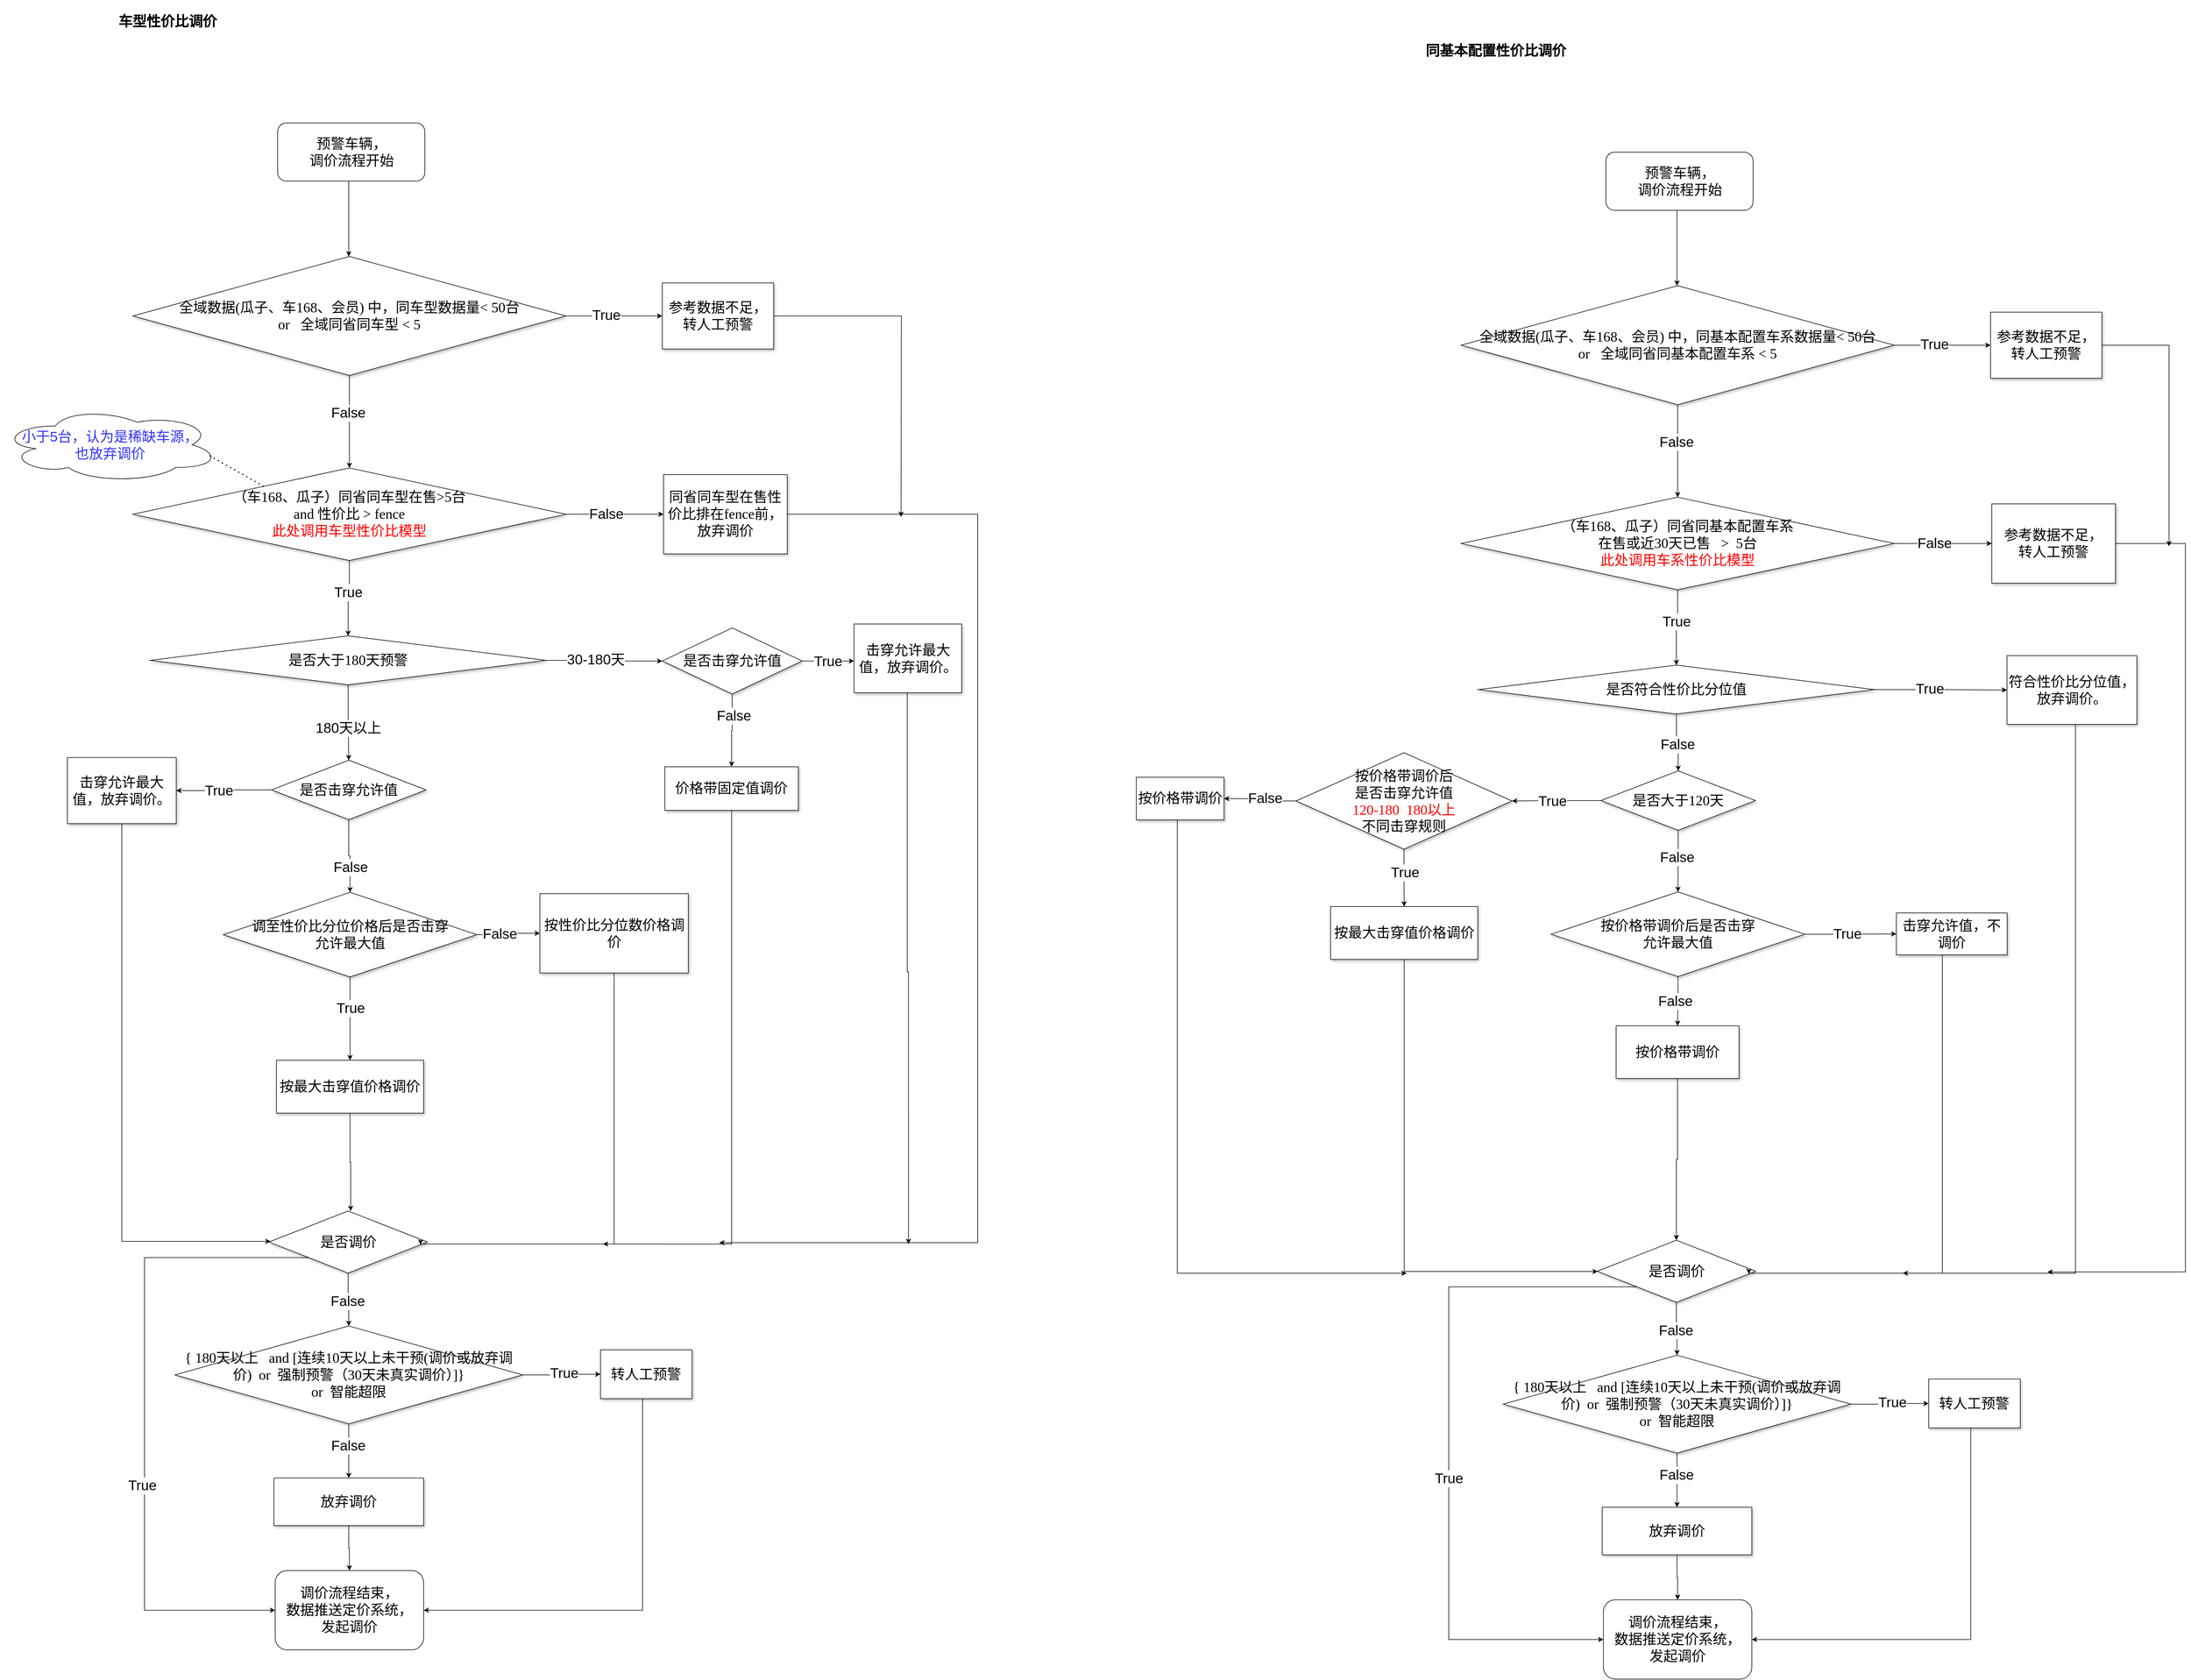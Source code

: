 <mxfile version="20.5.1" type="github">
  <diagram name="Page-1" id="edf60f1a-56cd-e834-aa8a-f176f3a09ee4">
    <mxGraphModel dx="3220" dy="1497" grid="0" gridSize="10" guides="0" tooltips="1" connect="1" arrows="1" fold="1" page="1" pageScale="1" pageWidth="4681" pageHeight="3300" background="none" math="0" shadow="0">
      <root>
        <mxCell id="0" />
        <mxCell id="1" parent="0" />
        <mxCell id="SdQK8n64vFqggOD9HO_l-136" value="" style="group" vertex="1" connectable="0" parent="1">
          <mxGeometry x="263" y="201" width="1670" height="2821" as="geometry" />
        </mxCell>
        <mxCell id="SdQK8n64vFqggOD9HO_l-47" style="edgeStyle=orthogonalEdgeStyle;rounded=0;orthogonalLoop=1;jettySize=auto;html=1;" edge="1" parent="SdQK8n64vFqggOD9HO_l-136" source="CWp8jaPxUyu8LChF4jFp-1">
          <mxGeometry relative="1" as="geometry">
            <mxPoint x="1538.937" y="883.823" as="targetPoint" />
          </mxGeometry>
        </mxCell>
        <mxCell id="CWp8jaPxUyu8LChF4jFp-1" value="&lt;font style=&quot;font-size: 24px;&quot;&gt;参考数据不足，转人工预警&lt;/font&gt;" style="rounded=0;whiteSpace=wrap;html=1;shadow=1;labelBackgroundColor=none;strokeWidth=1;fontFamily=Verdana;fontSize=8;align=center;" parent="SdQK8n64vFqggOD9HO_l-136" vertex="1">
          <mxGeometry x="1130.949" y="483.729" width="190.253" height="113.021" as="geometry" />
        </mxCell>
        <mxCell id="CWp8jaPxUyu8LChF4jFp-14" style="edgeStyle=orthogonalEdgeStyle;rounded=0;orthogonalLoop=1;jettySize=auto;html=1;entryX=0.5;entryY=0;entryDx=0;entryDy=0;" parent="SdQK8n64vFqggOD9HO_l-136" source="CWp8jaPxUyu8LChF4jFp-2" edge="1">
          <mxGeometry relative="1" as="geometry">
            <mxPoint x="596.127" y="800.188" as="targetPoint" />
            <Array as="points">
              <mxPoint x="596.127" y="754.979" />
              <mxPoint x="596.127" y="754.979" />
            </Array>
          </mxGeometry>
        </mxCell>
        <mxCell id="CWp8jaPxUyu8LChF4jFp-15" value="&lt;font style=&quot;font-size: 24px;&quot;&gt;False&lt;/font&gt;" style="edgeLabel;html=1;align=center;verticalAlign=middle;resizable=0;points=[];" parent="CWp8jaPxUyu8LChF4jFp-14" vertex="1" connectable="0">
          <mxGeometry x="-0.309" relative="1" as="geometry">
            <mxPoint x="-2" y="9" as="offset" />
          </mxGeometry>
        </mxCell>
        <mxCell id="CWp8jaPxUyu8LChF4jFp-18" style="edgeStyle=orthogonalEdgeStyle;rounded=0;orthogonalLoop=1;jettySize=auto;html=1;" parent="SdQK8n64vFqggOD9HO_l-136" source="CWp8jaPxUyu8LChF4jFp-2" target="CWp8jaPxUyu8LChF4jFp-1" edge="1">
          <mxGeometry relative="1" as="geometry" />
        </mxCell>
        <mxCell id="CWp8jaPxUyu8LChF4jFp-19" value="&lt;font style=&quot;font-size: 24px;&quot;&gt;True&lt;/font&gt;" style="edgeLabel;html=1;align=center;verticalAlign=middle;resizable=0;points=[];" parent="CWp8jaPxUyu8LChF4jFp-18" vertex="1" connectable="0">
          <mxGeometry x="-0.171" y="1" relative="1" as="geometry">
            <mxPoint as="offset" />
          </mxGeometry>
        </mxCell>
        <mxCell id="CWp8jaPxUyu8LChF4jFp-2" value="&lt;font style=&quot;font-size: 24px;&quot;&gt;全域数据(瓜子、车168、会员) 中，同车型数据量&amp;lt; 50台&lt;br&gt;or&amp;nbsp; &amp;nbsp;全域同省同车型 &amp;lt; 5&lt;/font&gt;" style="rhombus;whiteSpace=wrap;html=1;rounded=0;shadow=1;labelBackgroundColor=none;strokeWidth=1;fontFamily=Verdana;fontSize=8;align=center;" parent="SdQK8n64vFqggOD9HO_l-136" vertex="1">
          <mxGeometry x="226.19" y="438.521" width="739.873" height="203.438" as="geometry" />
        </mxCell>
        <mxCell id="CWp8jaPxUyu8LChF4jFp-9" value="&lt;font style=&quot;font-size: 24px;&quot;&gt;（车168、瓜子）同省同车型在售&amp;gt;5台 &lt;br&gt;and 性价比 &amp;gt; fence&lt;br&gt;&lt;font color=&quot;#ff0000&quot;&gt;此处调用车型性价比模型&lt;/font&gt;&lt;/font&gt;" style="rhombus;whiteSpace=wrap;html=1;rounded=0;shadow=1;labelBackgroundColor=none;strokeWidth=1;fontFamily=Verdana;fontSize=8;align=center;" parent="SdQK8n64vFqggOD9HO_l-136" vertex="1">
          <mxGeometry x="226.19" y="800.188" width="739.873" height="158.229" as="geometry" />
        </mxCell>
        <mxCell id="CWp8jaPxUyu8LChF4jFp-17" value="" style="endArrow=classic;html=1;rounded=0;" parent="SdQK8n64vFqggOD9HO_l-136" edge="1">
          <mxGeometry width="50" height="50" relative="1" as="geometry">
            <mxPoint x="595.07" y="302.896" as="sourcePoint" />
            <mxPoint x="595.07" y="438.521" as="targetPoint" />
          </mxGeometry>
        </mxCell>
        <mxCell id="SdQK8n64vFqggOD9HO_l-41" style="edgeStyle=orthogonalEdgeStyle;rounded=0;orthogonalLoop=1;jettySize=auto;html=1;" edge="1" parent="SdQK8n64vFqggOD9HO_l-136" source="CWp8jaPxUyu8LChF4jFp-23">
          <mxGeometry relative="1" as="geometry">
            <mxPoint x="1228.19" y="2124.792" as="targetPoint" />
            <Array as="points">
              <mxPoint x="1670.0" y="879.302" />
              <mxPoint x="1670.0" y="2124.792" />
            </Array>
          </mxGeometry>
        </mxCell>
        <mxCell id="CWp8jaPxUyu8LChF4jFp-23" value="&lt;font style=&quot;font-size: 24px;&quot;&gt;同省同车型在售性价比排在fence前，放弃调价&lt;/font&gt;" style="rounded=0;whiteSpace=wrap;html=1;shadow=1;labelBackgroundColor=none;strokeWidth=1;fontFamily=Verdana;fontSize=8;align=center;" parent="SdQK8n64vFqggOD9HO_l-136" vertex="1">
          <mxGeometry x="1133.063" y="811.49" width="211.392" height="135.625" as="geometry" />
        </mxCell>
        <mxCell id="CWp8jaPxUyu8LChF4jFp-24" style="edgeStyle=orthogonalEdgeStyle;rounded=0;orthogonalLoop=1;jettySize=auto;html=1;exitX=1;exitY=0.5;exitDx=0;exitDy=0;" parent="SdQK8n64vFqggOD9HO_l-136" source="CWp8jaPxUyu8LChF4jFp-9" target="CWp8jaPxUyu8LChF4jFp-23" edge="1">
          <mxGeometry relative="1" as="geometry">
            <mxPoint x="1008.342" y="879.302" as="sourcePoint" />
          </mxGeometry>
        </mxCell>
        <mxCell id="CWp8jaPxUyu8LChF4jFp-25" value="&lt;font style=&quot;font-size: 24px;&quot;&gt;False&lt;/font&gt;" style="edgeLabel;html=1;align=center;verticalAlign=middle;resizable=0;points=[];" parent="CWp8jaPxUyu8LChF4jFp-24" vertex="1" connectable="0">
          <mxGeometry x="-0.171" y="1" relative="1" as="geometry">
            <mxPoint as="offset" />
          </mxGeometry>
        </mxCell>
        <mxCell id="SdQK8n64vFqggOD9HO_l-1" value="&lt;font style=&quot;font-size: 24px;&quot;&gt;是否大于180天预警&lt;/font&gt;" style="rhombus;whiteSpace=wrap;html=1;rounded=0;shadow=1;labelBackgroundColor=none;strokeWidth=1;fontFamily=Verdana;fontSize=8;align=center;" vertex="1" parent="SdQK8n64vFqggOD9HO_l-136">
          <mxGeometry x="255.785" y="1087.26" width="676.456" height="83.635" as="geometry" />
        </mxCell>
        <mxCell id="CWp8jaPxUyu8LChF4jFp-31" style="edgeStyle=orthogonalEdgeStyle;rounded=0;orthogonalLoop=1;jettySize=auto;html=1;exitX=0.5;exitY=1;exitDx=0;exitDy=0;fontColor=#3333FF;entryX=0.5;entryY=0;entryDx=0;entryDy=0;" parent="SdQK8n64vFqggOD9HO_l-136" source="CWp8jaPxUyu8LChF4jFp-9" edge="1" target="SdQK8n64vFqggOD9HO_l-1">
          <mxGeometry relative="1" as="geometry">
            <mxPoint x="596.127" y="1112.125" as="targetPoint" />
          </mxGeometry>
        </mxCell>
        <mxCell id="CWp8jaPxUyu8LChF4jFp-32" value="&lt;font style=&quot;font-size: 24px;&quot; color=&quot;#000000&quot;&gt;True&lt;/font&gt;" style="edgeLabel;html=1;align=center;verticalAlign=middle;resizable=0;points=[];fontColor=#3333FF;" parent="CWp8jaPxUyu8LChF4jFp-31" vertex="1" connectable="0">
          <mxGeometry x="-0.172" y="-2" relative="1" as="geometry">
            <mxPoint as="offset" />
          </mxGeometry>
        </mxCell>
        <mxCell id="SdQK8n64vFqggOD9HO_l-4" value="&lt;font style=&quot;font-size: 24px;&quot;&gt;是否击穿允许值&lt;/font&gt;" style="rhombus;whiteSpace=wrap;html=1;rounded=0;shadow=1;labelBackgroundColor=none;strokeWidth=1;fontFamily=Verdana;fontSize=8;align=center;" vertex="1" parent="SdQK8n64vFqggOD9HO_l-136">
          <mxGeometry x="1130.949" y="1073.698" width="238.873" height="113.021" as="geometry" />
        </mxCell>
        <mxCell id="SdQK8n64vFqggOD9HO_l-5" value="" style="edgeStyle=orthogonalEdgeStyle;rounded=0;orthogonalLoop=1;jettySize=auto;html=1;" edge="1" parent="SdQK8n64vFqggOD9HO_l-136" source="SdQK8n64vFqggOD9HO_l-1" target="SdQK8n64vFqggOD9HO_l-4">
          <mxGeometry relative="1" as="geometry" />
        </mxCell>
        <mxCell id="SdQK8n64vFqggOD9HO_l-6" value="&lt;font style=&quot;font-size: 24px;&quot;&gt;30-180天&lt;/font&gt;" style="edgeLabel;html=1;align=center;verticalAlign=middle;resizable=0;points=[];" vertex="1" connectable="0" parent="SdQK8n64vFqggOD9HO_l-5">
          <mxGeometry x="-0.256" relative="1" as="geometry">
            <mxPoint x="10" y="-1" as="offset" />
          </mxGeometry>
        </mxCell>
        <mxCell id="SdQK8n64vFqggOD9HO_l-44" style="edgeStyle=orthogonalEdgeStyle;rounded=0;orthogonalLoop=1;jettySize=auto;html=1;" edge="1" parent="SdQK8n64vFqggOD9HO_l-136" source="SdQK8n64vFqggOD9HO_l-7">
          <mxGeometry relative="1" as="geometry">
            <mxPoint x="1551.62" y="2127.052" as="targetPoint" />
            <Array as="points">
              <mxPoint x="1549.506" y="1661.406" />
            </Array>
          </mxGeometry>
        </mxCell>
        <mxCell id="SdQK8n64vFqggOD9HO_l-7" value="&lt;font style=&quot;font-size: 24px;&quot;&gt;击穿允许最大值，放弃调价。&lt;/font&gt;" style="whiteSpace=wrap;html=1;fontSize=8;fontFamily=Verdana;rounded=0;shadow=1;labelBackgroundColor=none;strokeWidth=1;" vertex="1" parent="SdQK8n64vFqggOD9HO_l-136">
          <mxGeometry x="1458.608" y="1066.917" width="183.911" height="117.542" as="geometry" />
        </mxCell>
        <mxCell id="SdQK8n64vFqggOD9HO_l-8" value="" style="edgeStyle=orthogonalEdgeStyle;rounded=0;orthogonalLoop=1;jettySize=auto;html=1;" edge="1" parent="SdQK8n64vFqggOD9HO_l-136" source="SdQK8n64vFqggOD9HO_l-4" target="SdQK8n64vFqggOD9HO_l-7">
          <mxGeometry relative="1" as="geometry">
            <Array as="points">
              <mxPoint x="1473.405" y="1130.208" />
              <mxPoint x="1473.405" y="1130.208" />
            </Array>
          </mxGeometry>
        </mxCell>
        <mxCell id="SdQK8n64vFqggOD9HO_l-12" value="&lt;font style=&quot;font-size: 24px;&quot;&gt;True&lt;/font&gt;" style="edgeLabel;html=1;align=center;verticalAlign=middle;resizable=0;points=[];" vertex="1" connectable="0" parent="SdQK8n64vFqggOD9HO_l-8">
          <mxGeometry x="0.283" relative="1" as="geometry">
            <mxPoint x="-13" y="1" as="offset" />
          </mxGeometry>
        </mxCell>
        <mxCell id="SdQK8n64vFqggOD9HO_l-40" style="edgeStyle=orthogonalEdgeStyle;rounded=0;orthogonalLoop=1;jettySize=auto;html=1;" edge="1" parent="SdQK8n64vFqggOD9HO_l-136" source="SdQK8n64vFqggOD9HO_l-9">
          <mxGeometry relative="1" as="geometry">
            <mxPoint x="1029.481" y="2127.052" as="targetPoint" />
            <Array as="points">
              <mxPoint x="1249.329" y="1885.188" />
              <mxPoint x="1249.329" y="1885.188" />
            </Array>
          </mxGeometry>
        </mxCell>
        <mxCell id="SdQK8n64vFqggOD9HO_l-9" value="&lt;font style=&quot;font-size: 24px;&quot;&gt;价格带固定值调价&lt;/font&gt;" style="whiteSpace=wrap;html=1;fontSize=8;fontFamily=Verdana;rounded=0;shadow=1;labelBackgroundColor=none;strokeWidth=1;" vertex="1" parent="SdQK8n64vFqggOD9HO_l-136">
          <mxGeometry x="1135.177" y="1311.042" width="228.304" height="74.594" as="geometry" />
        </mxCell>
        <mxCell id="SdQK8n64vFqggOD9HO_l-10" value="" style="edgeStyle=orthogonalEdgeStyle;rounded=0;orthogonalLoop=1;jettySize=auto;html=1;" edge="1" parent="SdQK8n64vFqggOD9HO_l-136" source="SdQK8n64vFqggOD9HO_l-4" target="SdQK8n64vFqggOD9HO_l-9">
          <mxGeometry relative="1" as="geometry" />
        </mxCell>
        <mxCell id="SdQK8n64vFqggOD9HO_l-13" value="&lt;font style=&quot;font-size: 24px;&quot;&gt;False&lt;/font&gt;" style="edgeLabel;html=1;align=center;verticalAlign=middle;resizable=0;points=[];" vertex="1" connectable="0" parent="SdQK8n64vFqggOD9HO_l-10">
          <mxGeometry x="-0.409" y="2" relative="1" as="geometry">
            <mxPoint as="offset" />
          </mxGeometry>
        </mxCell>
        <mxCell id="SdQK8n64vFqggOD9HO_l-15" value="&lt;font style=&quot;font-size: 24px;&quot;&gt;预警车辆，&lt;br&gt;调价流程开始&lt;/font&gt;" style="rounded=1;whiteSpace=wrap;html=1;" vertex="1" parent="SdQK8n64vFqggOD9HO_l-136">
          <mxGeometry x="473.519" y="210.219" width="251.557" height="99.458" as="geometry" />
        </mxCell>
        <mxCell id="SdQK8n64vFqggOD9HO_l-16" value="&lt;font style=&quot;font-size: 24px;&quot;&gt;是否击穿允许值&lt;/font&gt;" style="rhombus;whiteSpace=wrap;html=1;rounded=0;shadow=1;labelBackgroundColor=none;strokeWidth=1;fontFamily=Verdana;fontSize=8;align=center;" vertex="1" parent="SdQK8n64vFqggOD9HO_l-136">
          <mxGeometry x="462.949" y="1299.74" width="264.241" height="101.719" as="geometry" />
        </mxCell>
        <mxCell id="SdQK8n64vFqggOD9HO_l-17" value="" style="edgeStyle=orthogonalEdgeStyle;rounded=0;orthogonalLoop=1;jettySize=auto;html=1;" edge="1" parent="SdQK8n64vFqggOD9HO_l-136" source="SdQK8n64vFqggOD9HO_l-1" target="SdQK8n64vFqggOD9HO_l-16">
          <mxGeometry relative="1" as="geometry" />
        </mxCell>
        <mxCell id="SdQK8n64vFqggOD9HO_l-20" value="&lt;font style=&quot;font-size: 24px;&quot;&gt;180天以上&lt;/font&gt;" style="edgeLabel;html=1;align=center;verticalAlign=middle;resizable=0;points=[];" vertex="1" connectable="0" parent="SdQK8n64vFqggOD9HO_l-17">
          <mxGeometry x="0.35" y="-2" relative="1" as="geometry">
            <mxPoint x="1" y="-13" as="offset" />
          </mxGeometry>
        </mxCell>
        <mxCell id="SdQK8n64vFqggOD9HO_l-21" value="&lt;font style=&quot;font-size: 24px;&quot;&gt;击穿允许最大值，放弃调价。&lt;/font&gt;" style="whiteSpace=wrap;html=1;fontSize=8;fontFamily=Verdana;rounded=0;shadow=1;labelBackgroundColor=none;strokeWidth=1;" vertex="1" parent="SdQK8n64vFqggOD9HO_l-136">
          <mxGeometry x="114.152" y="1295.219" width="186.025" height="113.021" as="geometry" />
        </mxCell>
        <mxCell id="SdQK8n64vFqggOD9HO_l-22" value="" style="edgeStyle=orthogonalEdgeStyle;rounded=0;orthogonalLoop=1;jettySize=auto;html=1;" edge="1" parent="SdQK8n64vFqggOD9HO_l-136" source="SdQK8n64vFqggOD9HO_l-16" target="SdQK8n64vFqggOD9HO_l-21">
          <mxGeometry relative="1" as="geometry" />
        </mxCell>
        <mxCell id="SdQK8n64vFqggOD9HO_l-24" value="&lt;font style=&quot;font-size: 24px;&quot;&gt;True&lt;/font&gt;" style="edgeLabel;html=1;align=center;verticalAlign=middle;resizable=0;points=[];" vertex="1" connectable="0" parent="SdQK8n64vFqggOD9HO_l-22">
          <mxGeometry x="0.269" y="2" relative="1" as="geometry">
            <mxPoint x="13" y="-2" as="offset" />
          </mxGeometry>
        </mxCell>
        <mxCell id="SdQK8n64vFqggOD9HO_l-25" value="&lt;font style=&quot;font-size: 24px;&quot;&gt;调至性价比分位价格后是否击穿&lt;br&gt;允许最大值&lt;/font&gt;" style="rhombus;whiteSpace=wrap;html=1;rounded=0;shadow=1;labelBackgroundColor=none;strokeWidth=1;fontFamily=Verdana;fontSize=8;align=center;" vertex="1" parent="SdQK8n64vFqggOD9HO_l-136">
          <mxGeometry x="380.506" y="1525.781" width="433.354" height="144.667" as="geometry" />
        </mxCell>
        <mxCell id="SdQK8n64vFqggOD9HO_l-26" value="" style="edgeStyle=orthogonalEdgeStyle;rounded=0;orthogonalLoop=1;jettySize=auto;html=1;" edge="1" parent="SdQK8n64vFqggOD9HO_l-136" source="SdQK8n64vFqggOD9HO_l-16" target="SdQK8n64vFqggOD9HO_l-25">
          <mxGeometry relative="1" as="geometry" />
        </mxCell>
        <mxCell id="SdQK8n64vFqggOD9HO_l-28" value="&lt;font style=&quot;font-size: 24px;&quot;&gt;False&lt;/font&gt;" style="edgeLabel;html=1;align=center;verticalAlign=middle;resizable=0;points=[];" vertex="1" connectable="0" parent="SdQK8n64vFqggOD9HO_l-26">
          <mxGeometry x="0.619" y="2" relative="1" as="geometry">
            <mxPoint x="-1" y="-19" as="offset" />
          </mxGeometry>
        </mxCell>
        <mxCell id="SdQK8n64vFqggOD9HO_l-29" value="&lt;font style=&quot;font-size: 24px;&quot;&gt;按性价比分位数价格调价&lt;/font&gt;" style="whiteSpace=wrap;html=1;fontSize=8;fontFamily=Verdana;rounded=0;shadow=1;labelBackgroundColor=none;strokeWidth=1;" vertex="1" parent="SdQK8n64vFqggOD9HO_l-136">
          <mxGeometry x="921.671" y="1528.042" width="253.671" height="135.625" as="geometry" />
        </mxCell>
        <mxCell id="SdQK8n64vFqggOD9HO_l-30" value="" style="edgeStyle=orthogonalEdgeStyle;rounded=0;orthogonalLoop=1;jettySize=auto;html=1;" edge="1" parent="SdQK8n64vFqggOD9HO_l-136" source="SdQK8n64vFqggOD9HO_l-25" target="SdQK8n64vFqggOD9HO_l-29">
          <mxGeometry relative="1" as="geometry" />
        </mxCell>
        <mxCell id="SdQK8n64vFqggOD9HO_l-33" value="&lt;font style=&quot;font-size: 24px;&quot;&gt;False&lt;/font&gt;" style="edgeLabel;html=1;align=center;verticalAlign=middle;resizable=0;points=[];" vertex="1" connectable="0" parent="SdQK8n64vFqggOD9HO_l-30">
          <mxGeometry x="-0.42" y="-4" relative="1" as="geometry">
            <mxPoint x="7" y="-5" as="offset" />
          </mxGeometry>
        </mxCell>
        <mxCell id="SdQK8n64vFqggOD9HO_l-31" value="&lt;font style=&quot;font-size: 24px;&quot;&gt;按最大击穿值价格调价&lt;/font&gt;" style="whiteSpace=wrap;html=1;fontSize=8;fontFamily=Verdana;rounded=0;shadow=1;labelBackgroundColor=none;strokeWidth=1;" vertex="1" parent="SdQK8n64vFqggOD9HO_l-136">
          <mxGeometry x="471.405" y="1812.854" width="251.557" height="90.417" as="geometry" />
        </mxCell>
        <mxCell id="SdQK8n64vFqggOD9HO_l-32" value="" style="edgeStyle=orthogonalEdgeStyle;rounded=0;orthogonalLoop=1;jettySize=auto;html=1;" edge="1" parent="SdQK8n64vFqggOD9HO_l-136" source="SdQK8n64vFqggOD9HO_l-25" target="SdQK8n64vFqggOD9HO_l-31">
          <mxGeometry relative="1" as="geometry" />
        </mxCell>
        <mxCell id="SdQK8n64vFqggOD9HO_l-35" value="&lt;font style=&quot;font-size: 24px;&quot;&gt;True&lt;/font&gt;" style="edgeLabel;html=1;align=center;verticalAlign=middle;resizable=0;points=[];" vertex="1" connectable="0" parent="SdQK8n64vFqggOD9HO_l-32">
          <mxGeometry x="-0.381" y="2" relative="1" as="geometry">
            <mxPoint x="-1" y="9" as="offset" />
          </mxGeometry>
        </mxCell>
        <mxCell id="SdQK8n64vFqggOD9HO_l-51" value="&lt;font style=&quot;font-size: 24px;&quot;&gt;是否调价&lt;/font&gt;" style="rhombus;whiteSpace=wrap;html=1;rounded=0;shadow=1;labelBackgroundColor=none;strokeWidth=1;fontFamily=Verdana;fontSize=8;align=center;" vertex="1" parent="SdQK8n64vFqggOD9HO_l-136">
          <mxGeometry x="458.722" y="2070.542" width="270.582" height="106.24" as="geometry" />
        </mxCell>
        <mxCell id="SdQK8n64vFqggOD9HO_l-38" style="edgeStyle=orthogonalEdgeStyle;rounded=0;orthogonalLoop=1;jettySize=auto;html=1;exitX=0.5;exitY=1;exitDx=0;exitDy=0;" edge="1" parent="SdQK8n64vFqggOD9HO_l-136" source="SdQK8n64vFqggOD9HO_l-21" target="SdQK8n64vFqggOD9HO_l-51">
          <mxGeometry relative="1" as="geometry">
            <mxPoint x="401.646" y="2122.531" as="targetPoint" />
            <Array as="points">
              <mxPoint x="207.165" y="2122.531" />
            </Array>
          </mxGeometry>
        </mxCell>
        <mxCell id="SdQK8n64vFqggOD9HO_l-39" style="edgeStyle=orthogonalEdgeStyle;rounded=0;orthogonalLoop=1;jettySize=auto;html=1;entryX=0.957;entryY=0.542;entryDx=0;entryDy=0;entryPerimeter=0;" edge="1" parent="SdQK8n64vFqggOD9HO_l-136" source="SdQK8n64vFqggOD9HO_l-29" target="SdQK8n64vFqggOD9HO_l-51">
          <mxGeometry relative="1" as="geometry">
            <mxPoint x="724.019" y="2129.312" as="targetPoint" />
            <Array as="points">
              <mxPoint x="1048.506" y="2127.052" />
            </Array>
          </mxGeometry>
        </mxCell>
        <mxCell id="SdQK8n64vFqggOD9HO_l-37" value="" style="edgeStyle=orthogonalEdgeStyle;rounded=0;orthogonalLoop=1;jettySize=auto;html=1;entryX=0.516;entryY=0;entryDx=0;entryDy=0;entryPerimeter=0;" edge="1" parent="SdQK8n64vFqggOD9HO_l-136" source="SdQK8n64vFqggOD9HO_l-31" target="SdQK8n64vFqggOD9HO_l-51">
          <mxGeometry relative="1" as="geometry">
            <mxPoint x="597.184" y="2061.5" as="targetPoint" />
          </mxGeometry>
        </mxCell>
        <mxCell id="SdQK8n64vFqggOD9HO_l-57" value="&lt;span style=&quot;&quot;&gt;&lt;font style=&quot;font-size: 24px;&quot;&gt;{ 180天以上&amp;nbsp; &amp;nbsp;and [连续10天以上未干预(调价或放弃调价)&amp;nbsp; or&amp;nbsp; 强制预警（30天未真实调价）]}&lt;br&gt;or&amp;nbsp; 智能超限&lt;/font&gt;&lt;br&gt;&lt;/span&gt;" style="rhombus;whiteSpace=wrap;html=1;rounded=0;shadow=1;labelBackgroundColor=none;strokeWidth=1;fontFamily=Verdana;fontSize=8;align=center;" vertex="1" parent="SdQK8n64vFqggOD9HO_l-136">
          <mxGeometry x="298.063" y="2267.198" width="594.013" height="167.271" as="geometry" />
        </mxCell>
        <mxCell id="SdQK8n64vFqggOD9HO_l-54" value="" style="edgeStyle=orthogonalEdgeStyle;rounded=0;orthogonalLoop=1;jettySize=auto;html=1;entryX=0.5;entryY=0;entryDx=0;entryDy=0;" edge="1" parent="SdQK8n64vFqggOD9HO_l-136" source="SdQK8n64vFqggOD9HO_l-51" target="SdQK8n64vFqggOD9HO_l-57">
          <mxGeometry relative="1" as="geometry">
            <mxPoint x="594.472" y="2294.323" as="targetPoint" />
          </mxGeometry>
        </mxCell>
        <mxCell id="SdQK8n64vFqggOD9HO_l-55" value="&lt;font style=&quot;font-size: 24px;&quot;&gt;False&lt;/font&gt;" style="edgeLabel;html=1;align=center;verticalAlign=middle;resizable=0;points=[];" vertex="1" connectable="0" parent="SdQK8n64vFqggOD9HO_l-54">
          <mxGeometry x="0.308" y="-2" relative="1" as="geometry">
            <mxPoint y="-11" as="offset" />
          </mxGeometry>
        </mxCell>
        <mxCell id="SdQK8n64vFqggOD9HO_l-58" value="&lt;font style=&quot;font-size: 24px;&quot;&gt;转人工预警&lt;/font&gt;" style="whiteSpace=wrap;html=1;fontSize=8;fontFamily=Verdana;rounded=0;shadow=1;labelBackgroundColor=none;strokeWidth=1;" vertex="1" parent="SdQK8n64vFqggOD9HO_l-136">
          <mxGeometry x="1025.253" y="2307.885" width="156.43" height="83.635" as="geometry" />
        </mxCell>
        <mxCell id="SdQK8n64vFqggOD9HO_l-59" value="" style="edgeStyle=orthogonalEdgeStyle;rounded=0;orthogonalLoop=1;jettySize=auto;html=1;" edge="1" parent="SdQK8n64vFqggOD9HO_l-136" source="SdQK8n64vFqggOD9HO_l-57" target="SdQK8n64vFqggOD9HO_l-58">
          <mxGeometry relative="1" as="geometry" />
        </mxCell>
        <mxCell id="SdQK8n64vFqggOD9HO_l-62" value="&lt;font style=&quot;font-size: 24px;&quot;&gt;True&lt;/font&gt;" style="edgeLabel;html=1;align=center;verticalAlign=middle;resizable=0;points=[];" vertex="1" connectable="0" parent="SdQK8n64vFqggOD9HO_l-59">
          <mxGeometry x="0.165" y="2" relative="1" as="geometry">
            <mxPoint x="-7" as="offset" />
          </mxGeometry>
        </mxCell>
        <mxCell id="SdQK8n64vFqggOD9HO_l-60" value="&lt;font style=&quot;font-size: 24px;&quot;&gt;放弃调价&lt;/font&gt;" style="whiteSpace=wrap;html=1;fontSize=8;fontFamily=Verdana;rounded=0;shadow=1;labelBackgroundColor=none;strokeWidth=1;" vertex="1" parent="SdQK8n64vFqggOD9HO_l-136">
          <mxGeometry x="467.177" y="2527.146" width="255.785" height="81.375" as="geometry" />
        </mxCell>
        <mxCell id="SdQK8n64vFqggOD9HO_l-61" value="" style="edgeStyle=orthogonalEdgeStyle;rounded=0;orthogonalLoop=1;jettySize=auto;html=1;" edge="1" parent="SdQK8n64vFqggOD9HO_l-136" source="SdQK8n64vFqggOD9HO_l-57" target="SdQK8n64vFqggOD9HO_l-60">
          <mxGeometry relative="1" as="geometry" />
        </mxCell>
        <mxCell id="SdQK8n64vFqggOD9HO_l-63" value="&lt;font style=&quot;font-size: 24px;&quot;&gt;False&lt;/font&gt;" style="edgeLabel;html=1;align=center;verticalAlign=middle;resizable=0;points=[];" vertex="1" connectable="0" parent="SdQK8n64vFqggOD9HO_l-61">
          <mxGeometry x="-0.287" y="3" relative="1" as="geometry">
            <mxPoint x="-4" y="4" as="offset" />
          </mxGeometry>
        </mxCell>
        <mxCell id="SdQK8n64vFqggOD9HO_l-65" value="&lt;font style=&quot;font-size: 24px;&quot;&gt;调价流程结束，&lt;br&gt;数据推送定价系统，&lt;br&gt;发起调价&lt;/font&gt;" style="rounded=1;whiteSpace=wrap;html=1;" vertex="1" parent="SdQK8n64vFqggOD9HO_l-136">
          <mxGeometry x="469.291" y="2685.375" width="253.671" height="135.625" as="geometry" />
        </mxCell>
        <mxCell id="SdQK8n64vFqggOD9HO_l-69" style="edgeStyle=orthogonalEdgeStyle;rounded=0;orthogonalLoop=1;jettySize=auto;html=1;entryX=1;entryY=0.5;entryDx=0;entryDy=0;" edge="1" parent="SdQK8n64vFqggOD9HO_l-136" source="SdQK8n64vFqggOD9HO_l-58" target="SdQK8n64vFqggOD9HO_l-65">
          <mxGeometry relative="1" as="geometry">
            <Array as="points">
              <mxPoint x="1097.127" y="2753.188" />
            </Array>
          </mxGeometry>
        </mxCell>
        <mxCell id="SdQK8n64vFqggOD9HO_l-66" style="edgeStyle=orthogonalEdgeStyle;rounded=0;orthogonalLoop=1;jettySize=auto;html=1;exitX=0.5;exitY=1;exitDx=0;exitDy=0;entryX=0.5;entryY=0;entryDx=0;entryDy=0;" edge="1" parent="SdQK8n64vFqggOD9HO_l-136" source="SdQK8n64vFqggOD9HO_l-60" target="SdQK8n64vFqggOD9HO_l-65">
          <mxGeometry relative="1" as="geometry" />
        </mxCell>
        <mxCell id="SdQK8n64vFqggOD9HO_l-132" value="&lt;font style=&quot;font-size: 24px;&quot;&gt;&lt;span style=&quot;color: rgb(51, 51, 255);&quot;&gt;小于5台，认为是稀缺车源，&lt;/span&gt;&lt;br style=&quot;color: rgb(51, 51, 255);&quot;&gt;&lt;span style=&quot;color: rgb(51, 51, 255);&quot;&gt;也放弃调价&lt;/span&gt;&lt;/font&gt;" style="ellipse;shape=cloud;whiteSpace=wrap;html=1;fontColor=#FF0000;" vertex="1" parent="SdQK8n64vFqggOD9HO_l-136">
          <mxGeometry y="696.208" width="374.165" height="128.844" as="geometry" />
        </mxCell>
        <mxCell id="SdQK8n64vFqggOD9HO_l-133" value="" style="endArrow=none;dashed=1;html=1;dashPattern=1 3;strokeWidth=2;rounded=0;fontColor=#FF0000;exitX=0.955;exitY=0.645;exitDx=0;exitDy=0;exitPerimeter=0;entryX=0.306;entryY=0.208;entryDx=0;entryDy=0;entryPerimeter=0;" edge="1" parent="SdQK8n64vFqggOD9HO_l-136" source="SdQK8n64vFqggOD9HO_l-132" target="CWp8jaPxUyu8LChF4jFp-9">
          <mxGeometry width="50" height="50" relative="1" as="geometry">
            <mxPoint x="401.646" y="818.271" as="sourcePoint" />
            <mxPoint x="507.342" y="705.25" as="targetPoint" />
          </mxGeometry>
        </mxCell>
        <mxCell id="SdQK8n64vFqggOD9HO_l-134" value="&lt;h1&gt;&lt;font color=&quot;#000000&quot;&gt;车型性价比调价&lt;/font&gt;&lt;/h1&gt;" style="text;html=1;align=center;verticalAlign=middle;resizable=0;points=[];autosize=1;strokeColor=none;fillColor=none;fontColor=#FF0000;" vertex="1" parent="SdQK8n64vFqggOD9HO_l-136">
          <mxGeometry x="192.367" width="186" height="73" as="geometry" />
        </mxCell>
        <mxCell id="SdQK8n64vFqggOD9HO_l-327" style="edgeStyle=orthogonalEdgeStyle;rounded=0;orthogonalLoop=1;jettySize=auto;html=1;exitX=0;exitY=1;exitDx=0;exitDy=0;fontSize=24;fontColor=#000000;entryX=0;entryY=0.5;entryDx=0;entryDy=0;" edge="1" parent="SdQK8n64vFqggOD9HO_l-136" source="SdQK8n64vFqggOD9HO_l-51" target="SdQK8n64vFqggOD9HO_l-65">
          <mxGeometry relative="1" as="geometry">
            <mxPoint x="234" y="2748" as="targetPoint" />
            <Array as="points">
              <mxPoint x="246" y="2150" />
              <mxPoint x="246" y="2753" />
            </Array>
          </mxGeometry>
        </mxCell>
        <mxCell id="SdQK8n64vFqggOD9HO_l-328" value="True" style="edgeLabel;html=1;align=center;verticalAlign=middle;resizable=0;points=[];fontSize=24;fontColor=#000000;" vertex="1" connectable="0" parent="SdQK8n64vFqggOD9HO_l-327">
          <mxGeometry x="0.21" y="-4" relative="1" as="geometry">
            <mxPoint as="offset" />
          </mxGeometry>
        </mxCell>
        <mxCell id="SdQK8n64vFqggOD9HO_l-263" style="edgeStyle=orthogonalEdgeStyle;rounded=0;orthogonalLoop=1;jettySize=auto;html=1;" edge="1" parent="1" source="SdQK8n64vFqggOD9HO_l-264">
          <mxGeometry relative="1" as="geometry">
            <mxPoint x="3969" y="1135" as="targetPoint" />
            <Array as="points">
              <mxPoint x="3969" y="791" />
            </Array>
          </mxGeometry>
        </mxCell>
        <mxCell id="SdQK8n64vFqggOD9HO_l-264" value="&lt;font style=&quot;font-size: 24px;&quot;&gt;参考数据不足，转人工预警&lt;/font&gt;" style="rounded=0;whiteSpace=wrap;html=1;shadow=1;labelBackgroundColor=none;strokeWidth=1;fontFamily=Verdana;fontSize=8;align=center;" vertex="1" parent="1">
          <mxGeometry x="3663.949" y="734.729" width="190.253" height="113.021" as="geometry" />
        </mxCell>
        <mxCell id="SdQK8n64vFqggOD9HO_l-265" style="edgeStyle=orthogonalEdgeStyle;rounded=0;orthogonalLoop=1;jettySize=auto;html=1;entryX=0.5;entryY=0;entryDx=0;entryDy=0;" edge="1" parent="1" source="SdQK8n64vFqggOD9HO_l-269">
          <mxGeometry relative="1" as="geometry">
            <mxPoint x="3129.127" y="1051.188" as="targetPoint" />
            <Array as="points">
              <mxPoint x="3129.127" y="1005.979" />
              <mxPoint x="3129.127" y="1005.979" />
            </Array>
          </mxGeometry>
        </mxCell>
        <mxCell id="SdQK8n64vFqggOD9HO_l-266" value="&lt;font style=&quot;font-size: 24px;&quot;&gt;False&lt;/font&gt;" style="edgeLabel;html=1;align=center;verticalAlign=middle;resizable=0;points=[];" vertex="1" connectable="0" parent="SdQK8n64vFqggOD9HO_l-265">
          <mxGeometry x="-0.309" relative="1" as="geometry">
            <mxPoint x="-2" y="9" as="offset" />
          </mxGeometry>
        </mxCell>
        <mxCell id="SdQK8n64vFqggOD9HO_l-267" style="edgeStyle=orthogonalEdgeStyle;rounded=0;orthogonalLoop=1;jettySize=auto;html=1;" edge="1" parent="1" source="SdQK8n64vFqggOD9HO_l-269" target="SdQK8n64vFqggOD9HO_l-264">
          <mxGeometry relative="1" as="geometry" />
        </mxCell>
        <mxCell id="SdQK8n64vFqggOD9HO_l-268" value="&lt;font style=&quot;font-size: 24px;&quot;&gt;True&lt;/font&gt;" style="edgeLabel;html=1;align=center;verticalAlign=middle;resizable=0;points=[];" vertex="1" connectable="0" parent="SdQK8n64vFqggOD9HO_l-267">
          <mxGeometry x="-0.171" y="1" relative="1" as="geometry">
            <mxPoint as="offset" />
          </mxGeometry>
        </mxCell>
        <mxCell id="SdQK8n64vFqggOD9HO_l-269" value="&lt;font style=&quot;font-size: 24px;&quot;&gt;全域数据(瓜子、车168、会员) 中，同基本配置车系数据量&amp;lt; 50台&lt;br&gt;or&amp;nbsp; &amp;nbsp;全域同省同基本配置车系&amp;nbsp;&amp;lt; 5&lt;/font&gt;" style="rhombus;whiteSpace=wrap;html=1;rounded=0;shadow=1;labelBackgroundColor=none;strokeWidth=1;fontFamily=Verdana;fontSize=8;align=center;" vertex="1" parent="1">
          <mxGeometry x="2759.19" y="689.521" width="739.873" height="203.438" as="geometry" />
        </mxCell>
        <mxCell id="SdQK8n64vFqggOD9HO_l-270" value="&lt;font style=&quot;font-size: 24px;&quot;&gt;（车168、瓜子）同省同基本配置车系&lt;br&gt;在售或近30天已售&amp;nbsp; &amp;nbsp;&amp;gt;&amp;nbsp; 5台&lt;br&gt;&lt;font color=&quot;#ff0000&quot;&gt;此处调用车系性价比模型&lt;/font&gt;&lt;/font&gt;" style="rhombus;whiteSpace=wrap;html=1;rounded=0;shadow=1;labelBackgroundColor=none;strokeWidth=1;fontFamily=Verdana;fontSize=8;align=center;" vertex="1" parent="1">
          <mxGeometry x="2759.19" y="1051.188" width="739.873" height="158.229" as="geometry" />
        </mxCell>
        <mxCell id="SdQK8n64vFqggOD9HO_l-271" value="" style="endArrow=classic;html=1;rounded=0;" edge="1" parent="1">
          <mxGeometry width="50" height="50" relative="1" as="geometry">
            <mxPoint x="3128.07" y="553.896" as="sourcePoint" />
            <mxPoint x="3128.07" y="689.521" as="targetPoint" />
          </mxGeometry>
        </mxCell>
        <mxCell id="SdQK8n64vFqggOD9HO_l-272" style="edgeStyle=orthogonalEdgeStyle;rounded=0;orthogonalLoop=1;jettySize=auto;html=1;" edge="1" parent="1" source="SdQK8n64vFqggOD9HO_l-273">
          <mxGeometry relative="1" as="geometry">
            <mxPoint x="3761.19" y="2375.792" as="targetPoint" />
            <Array as="points">
              <mxPoint x="3997" y="1130" />
              <mxPoint x="3997" y="2376" />
            </Array>
          </mxGeometry>
        </mxCell>
        <mxCell id="SdQK8n64vFqggOD9HO_l-273" value="&lt;span style=&quot;font-size: 24px;&quot;&gt;参考数据不足，&lt;br&gt;转人工预警&lt;br&gt;&lt;/span&gt;" style="rounded=0;whiteSpace=wrap;html=1;shadow=1;labelBackgroundColor=none;strokeWidth=1;fontFamily=Verdana;fontSize=8;align=center;" vertex="1" parent="1">
          <mxGeometry x="3666.063" y="1062.49" width="211.392" height="135.625" as="geometry" />
        </mxCell>
        <mxCell id="SdQK8n64vFqggOD9HO_l-274" style="edgeStyle=orthogonalEdgeStyle;rounded=0;orthogonalLoop=1;jettySize=auto;html=1;exitX=1;exitY=0.5;exitDx=0;exitDy=0;" edge="1" parent="1" source="SdQK8n64vFqggOD9HO_l-270" target="SdQK8n64vFqggOD9HO_l-273">
          <mxGeometry relative="1" as="geometry">
            <mxPoint x="3541.342" y="1130.302" as="sourcePoint" />
          </mxGeometry>
        </mxCell>
        <mxCell id="SdQK8n64vFqggOD9HO_l-275" value="&lt;font style=&quot;font-size: 24px;&quot;&gt;False&lt;/font&gt;" style="edgeLabel;html=1;align=center;verticalAlign=middle;resizable=0;points=[];" vertex="1" connectable="0" parent="SdQK8n64vFqggOD9HO_l-274">
          <mxGeometry x="-0.171" y="1" relative="1" as="geometry">
            <mxPoint as="offset" />
          </mxGeometry>
        </mxCell>
        <mxCell id="SdQK8n64vFqggOD9HO_l-276" value="&lt;span style=&quot;font-size: 24px;&quot;&gt;是否符合性价比分位值&lt;/span&gt;" style="rhombus;whiteSpace=wrap;html=1;rounded=0;shadow=1;labelBackgroundColor=none;strokeWidth=1;fontFamily=Verdana;fontSize=8;align=center;" vertex="1" parent="1">
          <mxGeometry x="2788.785" y="1338.26" width="676.456" height="83.635" as="geometry" />
        </mxCell>
        <mxCell id="SdQK8n64vFqggOD9HO_l-277" style="edgeStyle=orthogonalEdgeStyle;rounded=0;orthogonalLoop=1;jettySize=auto;html=1;exitX=0.5;exitY=1;exitDx=0;exitDy=0;fontColor=#3333FF;entryX=0.5;entryY=0;entryDx=0;entryDy=0;" edge="1" parent="1" source="SdQK8n64vFqggOD9HO_l-270" target="SdQK8n64vFqggOD9HO_l-276">
          <mxGeometry relative="1" as="geometry">
            <mxPoint x="3129.127" y="1363.125" as="targetPoint" />
          </mxGeometry>
        </mxCell>
        <mxCell id="SdQK8n64vFqggOD9HO_l-278" value="&lt;font style=&quot;font-size: 24px;&quot; color=&quot;#000000&quot;&gt;True&lt;/font&gt;" style="edgeLabel;html=1;align=center;verticalAlign=middle;resizable=0;points=[];fontColor=#3333FF;" vertex="1" connectable="0" parent="SdQK8n64vFqggOD9HO_l-277">
          <mxGeometry x="-0.172" y="-2" relative="1" as="geometry">
            <mxPoint as="offset" />
          </mxGeometry>
        </mxCell>
        <mxCell id="SdQK8n64vFqggOD9HO_l-280" value="" style="edgeStyle=orthogonalEdgeStyle;rounded=0;orthogonalLoop=1;jettySize=auto;html=1;entryX=0;entryY=0.5;entryDx=0;entryDy=0;" edge="1" parent="1" source="SdQK8n64vFqggOD9HO_l-276" target="SdQK8n64vFqggOD9HO_l-283">
          <mxGeometry relative="1" as="geometry">
            <mxPoint x="3664.037" y="1381.167" as="targetPoint" />
          </mxGeometry>
        </mxCell>
        <mxCell id="SdQK8n64vFqggOD9HO_l-281" value="&lt;span style=&quot;font-size: 24px;&quot;&gt;True&lt;/span&gt;" style="edgeLabel;html=1;align=center;verticalAlign=middle;resizable=0;points=[];" vertex="1" connectable="0" parent="SdQK8n64vFqggOD9HO_l-280">
          <mxGeometry x="-0.256" relative="1" as="geometry">
            <mxPoint x="10" y="-1" as="offset" />
          </mxGeometry>
        </mxCell>
        <mxCell id="SdQK8n64vFqggOD9HO_l-282" style="edgeStyle=orthogonalEdgeStyle;rounded=0;orthogonalLoop=1;jettySize=auto;html=1;" edge="1" parent="1" source="SdQK8n64vFqggOD9HO_l-283">
          <mxGeometry relative="1" as="geometry">
            <mxPoint x="3514" y="2378" as="targetPoint" />
            <Array as="points">
              <mxPoint x="3809" y="2378" />
              <mxPoint x="3585" y="2378" />
            </Array>
          </mxGeometry>
        </mxCell>
        <mxCell id="SdQK8n64vFqggOD9HO_l-283" value="&lt;font style=&quot;font-size: 24px;&quot;&gt;符合性价比分位值，放弃调价。&lt;/font&gt;" style="whiteSpace=wrap;html=1;fontSize=8;fontFamily=Verdana;rounded=0;shadow=1;labelBackgroundColor=none;strokeWidth=1;" vertex="1" parent="1">
          <mxGeometry x="3692" y="1322" width="222" height="117.54" as="geometry" />
        </mxCell>
        <mxCell id="SdQK8n64vFqggOD9HO_l-290" value="&lt;font style=&quot;font-size: 24px;&quot;&gt;预警车辆，&lt;br&gt;调价流程开始&lt;/font&gt;" style="rounded=1;whiteSpace=wrap;html=1;" vertex="1" parent="1">
          <mxGeometry x="3006.519" y="461.219" width="251.557" height="99.458" as="geometry" />
        </mxCell>
        <mxCell id="SdQK8n64vFqggOD9HO_l-291" value="&lt;span style=&quot;font-size: 24px;&quot;&gt;是否大于120天&lt;/span&gt;" style="rhombus;whiteSpace=wrap;html=1;rounded=0;shadow=1;labelBackgroundColor=none;strokeWidth=1;fontFamily=Verdana;fontSize=8;align=center;" vertex="1" parent="1">
          <mxGeometry x="2997.999" y="1519.0" width="264.241" height="101.719" as="geometry" />
        </mxCell>
        <mxCell id="SdQK8n64vFqggOD9HO_l-292" value="" style="edgeStyle=orthogonalEdgeStyle;rounded=0;orthogonalLoop=1;jettySize=auto;html=1;" edge="1" parent="1" source="SdQK8n64vFqggOD9HO_l-276" target="SdQK8n64vFqggOD9HO_l-291">
          <mxGeometry relative="1" as="geometry" />
        </mxCell>
        <mxCell id="SdQK8n64vFqggOD9HO_l-293" value="&lt;font style=&quot;font-size: 24px;&quot;&gt;False&lt;/font&gt;" style="edgeLabel;html=1;align=center;verticalAlign=middle;resizable=0;points=[];" vertex="1" connectable="0" parent="SdQK8n64vFqggOD9HO_l-292">
          <mxGeometry x="0.35" y="-2" relative="1" as="geometry">
            <mxPoint x="1" y="-13" as="offset" />
          </mxGeometry>
        </mxCell>
        <mxCell id="SdQK8n64vFqggOD9HO_l-295" value="" style="edgeStyle=orthogonalEdgeStyle;rounded=0;orthogonalLoop=1;jettySize=auto;html=1;entryX=1;entryY=0.5;entryDx=0;entryDy=0;" edge="1" parent="1" source="SdQK8n64vFqggOD9HO_l-291" target="SdQK8n64vFqggOD9HO_l-332">
          <mxGeometry relative="1" as="geometry">
            <mxPoint x="2838.027" y="1570.5" as="targetPoint" />
          </mxGeometry>
        </mxCell>
        <mxCell id="SdQK8n64vFqggOD9HO_l-296" value="&lt;font style=&quot;font-size: 24px;&quot;&gt;True&lt;/font&gt;" style="edgeLabel;html=1;align=center;verticalAlign=middle;resizable=0;points=[];" vertex="1" connectable="0" parent="SdQK8n64vFqggOD9HO_l-295">
          <mxGeometry x="0.269" y="2" relative="1" as="geometry">
            <mxPoint x="13" y="-2" as="offset" />
          </mxGeometry>
        </mxCell>
        <mxCell id="SdQK8n64vFqggOD9HO_l-334" style="edgeStyle=orthogonalEdgeStyle;rounded=0;orthogonalLoop=1;jettySize=auto;html=1;entryX=0.5;entryY=0;entryDx=0;entryDy=0;fontSize=24;fontColor=#000000;" edge="1" parent="1" source="SdQK8n64vFqggOD9HO_l-297" target="SdQK8n64vFqggOD9HO_l-333">
          <mxGeometry relative="1" as="geometry" />
        </mxCell>
        <mxCell id="SdQK8n64vFqggOD9HO_l-335" value="False" style="edgeLabel;html=1;align=center;verticalAlign=middle;resizable=0;points=[];fontSize=24;fontColor=#000000;" vertex="1" connectable="0" parent="SdQK8n64vFqggOD9HO_l-334">
          <mxGeometry x="-0.323" y="6" relative="1" as="geometry">
            <mxPoint x="-11" y="13" as="offset" />
          </mxGeometry>
        </mxCell>
        <mxCell id="SdQK8n64vFqggOD9HO_l-297" value="&lt;font style=&quot;font-size: 24px;&quot;&gt;按价格带调价后是否击穿&lt;br&gt;允许最大值&lt;/font&gt;" style="rhombus;whiteSpace=wrap;html=1;rounded=0;shadow=1;labelBackgroundColor=none;strokeWidth=1;fontFamily=Verdana;fontSize=8;align=center;" vertex="1" parent="1">
          <mxGeometry x="2912.996" y="1726.001" width="433.354" height="144.667" as="geometry" />
        </mxCell>
        <mxCell id="SdQK8n64vFqggOD9HO_l-298" value="" style="edgeStyle=orthogonalEdgeStyle;rounded=0;orthogonalLoop=1;jettySize=auto;html=1;" edge="1" parent="1" source="SdQK8n64vFqggOD9HO_l-291" target="SdQK8n64vFqggOD9HO_l-297">
          <mxGeometry relative="1" as="geometry" />
        </mxCell>
        <mxCell id="SdQK8n64vFqggOD9HO_l-299" value="&lt;font style=&quot;font-size: 24px;&quot;&gt;False&lt;/font&gt;" style="edgeLabel;html=1;align=center;verticalAlign=middle;resizable=0;points=[];" vertex="1" connectable="0" parent="SdQK8n64vFqggOD9HO_l-298">
          <mxGeometry x="0.619" y="2" relative="1" as="geometry">
            <mxPoint x="-4" y="-39" as="offset" />
          </mxGeometry>
        </mxCell>
        <mxCell id="SdQK8n64vFqggOD9HO_l-300" value="&lt;span style=&quot;font-size: 24px;&quot;&gt;击穿允许值，不调价&lt;/span&gt;" style="whiteSpace=wrap;html=1;fontSize=8;fontFamily=Verdana;rounded=0;shadow=1;labelBackgroundColor=none;strokeWidth=1;" vertex="1" parent="1">
          <mxGeometry x="3503" y="1762" width="189.33" height="71.67" as="geometry" />
        </mxCell>
        <mxCell id="SdQK8n64vFqggOD9HO_l-301" value="" style="edgeStyle=orthogonalEdgeStyle;rounded=0;orthogonalLoop=1;jettySize=auto;html=1;" edge="1" parent="1" source="SdQK8n64vFqggOD9HO_l-297" target="SdQK8n64vFqggOD9HO_l-300">
          <mxGeometry relative="1" as="geometry" />
        </mxCell>
        <mxCell id="SdQK8n64vFqggOD9HO_l-302" value="&lt;font style=&quot;font-size: 24px;&quot;&gt;True&lt;/font&gt;" style="edgeLabel;html=1;align=center;verticalAlign=middle;resizable=0;points=[];" vertex="1" connectable="0" parent="SdQK8n64vFqggOD9HO_l-301">
          <mxGeometry x="-0.42" y="-4" relative="1" as="geometry">
            <mxPoint x="27" y="-5" as="offset" />
          </mxGeometry>
        </mxCell>
        <mxCell id="SdQK8n64vFqggOD9HO_l-343" style="edgeStyle=orthogonalEdgeStyle;rounded=0;orthogonalLoop=1;jettySize=auto;html=1;fontSize=24;fontColor=#000000;" edge="1" parent="1" source="SdQK8n64vFqggOD9HO_l-303" target="SdQK8n64vFqggOD9HO_l-306">
          <mxGeometry relative="1" as="geometry">
            <mxPoint x="2661.774" y="2370" as="targetPoint" />
            <Array as="points">
              <mxPoint x="2662" y="2375" />
            </Array>
          </mxGeometry>
        </mxCell>
        <mxCell id="SdQK8n64vFqggOD9HO_l-303" value="&lt;font style=&quot;font-size: 24px;&quot;&gt;按最大击穿值价格调价&lt;/font&gt;" style="whiteSpace=wrap;html=1;fontSize=8;fontFamily=Verdana;rounded=0;shadow=1;labelBackgroundColor=none;strokeWidth=1;" vertex="1" parent="1">
          <mxGeometry x="2535.995" y="1751.004" width="251.557" height="90.417" as="geometry" />
        </mxCell>
        <mxCell id="SdQK8n64vFqggOD9HO_l-304" value="" style="edgeStyle=orthogonalEdgeStyle;rounded=0;orthogonalLoop=1;jettySize=auto;html=1;exitX=0.5;exitY=1;exitDx=0;exitDy=0;" edge="1" parent="1" source="SdQK8n64vFqggOD9HO_l-332" target="SdQK8n64vFqggOD9HO_l-303">
          <mxGeometry relative="1" as="geometry">
            <mxPoint x="2706.774" y="1680.998" as="sourcePoint" />
          </mxGeometry>
        </mxCell>
        <mxCell id="SdQK8n64vFqggOD9HO_l-305" value="&lt;font style=&quot;font-size: 24px;&quot;&gt;True&lt;/font&gt;" style="edgeLabel;html=1;align=center;verticalAlign=middle;resizable=0;points=[];" vertex="1" connectable="0" parent="SdQK8n64vFqggOD9HO_l-304">
          <mxGeometry x="-0.381" y="2" relative="1" as="geometry">
            <mxPoint x="-1" y="9" as="offset" />
          </mxGeometry>
        </mxCell>
        <mxCell id="SdQK8n64vFqggOD9HO_l-345" style="edgeStyle=orthogonalEdgeStyle;rounded=0;orthogonalLoop=1;jettySize=auto;html=1;exitX=0;exitY=1;exitDx=0;exitDy=0;fontSize=24;fontColor=#FF0000;entryX=0;entryY=0.5;entryDx=0;entryDy=0;" edge="1" parent="1" source="SdQK8n64vFqggOD9HO_l-306" target="SdQK8n64vFqggOD9HO_l-319">
          <mxGeometry relative="1" as="geometry">
            <mxPoint x="2764" y="3004" as="targetPoint" />
            <Array as="points">
              <mxPoint x="2738" y="2401" />
              <mxPoint x="2738" y="3004" />
            </Array>
          </mxGeometry>
        </mxCell>
        <mxCell id="SdQK8n64vFqggOD9HO_l-346" value="&lt;font color=&quot;#000000&quot;&gt;True&lt;/font&gt;" style="edgeLabel;html=1;align=center;verticalAlign=middle;resizable=0;points=[];fontSize=24;fontColor=#FF0000;" vertex="1" connectable="0" parent="SdQK8n64vFqggOD9HO_l-345">
          <mxGeometry x="0.091" relative="1" as="geometry">
            <mxPoint as="offset" />
          </mxGeometry>
        </mxCell>
        <mxCell id="SdQK8n64vFqggOD9HO_l-306" value="&lt;font style=&quot;font-size: 24px;&quot;&gt;是否调价&lt;/font&gt;" style="rhombus;whiteSpace=wrap;html=1;rounded=0;shadow=1;labelBackgroundColor=none;strokeWidth=1;fontFamily=Verdana;fontSize=8;align=center;" vertex="1" parent="1">
          <mxGeometry x="2991.722" y="2321.542" width="270.582" height="106.24" as="geometry" />
        </mxCell>
        <mxCell id="SdQK8n64vFqggOD9HO_l-308" style="edgeStyle=orthogonalEdgeStyle;rounded=0;orthogonalLoop=1;jettySize=auto;html=1;entryX=0.957;entryY=0.542;entryDx=0;entryDy=0;entryPerimeter=0;" edge="1" parent="1" source="SdQK8n64vFqggOD9HO_l-300" target="SdQK8n64vFqggOD9HO_l-306">
          <mxGeometry relative="1" as="geometry">
            <mxPoint x="3257.019" y="2380.312" as="targetPoint" />
            <Array as="points">
              <mxPoint x="3581.506" y="2378.052" />
            </Array>
          </mxGeometry>
        </mxCell>
        <mxCell id="SdQK8n64vFqggOD9HO_l-310" value="&lt;span style=&quot;&quot;&gt;&lt;font style=&quot;font-size: 24px;&quot;&gt;{ 180天以上&amp;nbsp; &amp;nbsp;and [连续10天以上未干预(调价或放弃调价)&amp;nbsp; or&amp;nbsp; 强制预警（30天未真实调价）]}&lt;br&gt;or&amp;nbsp; 智能超限&lt;/font&gt;&lt;br&gt;&lt;/span&gt;" style="rhombus;whiteSpace=wrap;html=1;rounded=0;shadow=1;labelBackgroundColor=none;strokeWidth=1;fontFamily=Verdana;fontSize=8;align=center;" vertex="1" parent="1">
          <mxGeometry x="2831.063" y="2518.198" width="594.013" height="167.271" as="geometry" />
        </mxCell>
        <mxCell id="SdQK8n64vFqggOD9HO_l-311" value="" style="edgeStyle=orthogonalEdgeStyle;rounded=0;orthogonalLoop=1;jettySize=auto;html=1;entryX=0.5;entryY=0;entryDx=0;entryDy=0;" edge="1" parent="1" source="SdQK8n64vFqggOD9HO_l-306" target="SdQK8n64vFqggOD9HO_l-310">
          <mxGeometry relative="1" as="geometry">
            <mxPoint x="3127.472" y="2545.323" as="targetPoint" />
          </mxGeometry>
        </mxCell>
        <mxCell id="SdQK8n64vFqggOD9HO_l-312" value="&lt;font style=&quot;font-size: 24px;&quot;&gt;False&lt;/font&gt;" style="edgeLabel;html=1;align=center;verticalAlign=middle;resizable=0;points=[];" vertex="1" connectable="0" parent="SdQK8n64vFqggOD9HO_l-311">
          <mxGeometry x="0.308" y="-2" relative="1" as="geometry">
            <mxPoint y="-11" as="offset" />
          </mxGeometry>
        </mxCell>
        <mxCell id="SdQK8n64vFqggOD9HO_l-313" value="&lt;font style=&quot;font-size: 24px;&quot;&gt;转人工预警&lt;/font&gt;" style="whiteSpace=wrap;html=1;fontSize=8;fontFamily=Verdana;rounded=0;shadow=1;labelBackgroundColor=none;strokeWidth=1;" vertex="1" parent="1">
          <mxGeometry x="3558.253" y="2558.885" width="156.43" height="83.635" as="geometry" />
        </mxCell>
        <mxCell id="SdQK8n64vFqggOD9HO_l-314" value="" style="edgeStyle=orthogonalEdgeStyle;rounded=0;orthogonalLoop=1;jettySize=auto;html=1;" edge="1" parent="1" source="SdQK8n64vFqggOD9HO_l-310" target="SdQK8n64vFqggOD9HO_l-313">
          <mxGeometry relative="1" as="geometry" />
        </mxCell>
        <mxCell id="SdQK8n64vFqggOD9HO_l-315" value="&lt;font style=&quot;font-size: 24px;&quot;&gt;True&lt;/font&gt;" style="edgeLabel;html=1;align=center;verticalAlign=middle;resizable=0;points=[];" vertex="1" connectable="0" parent="SdQK8n64vFqggOD9HO_l-314">
          <mxGeometry x="0.165" y="2" relative="1" as="geometry">
            <mxPoint x="-7" as="offset" />
          </mxGeometry>
        </mxCell>
        <mxCell id="SdQK8n64vFqggOD9HO_l-316" value="&lt;font style=&quot;font-size: 24px;&quot;&gt;放弃调价&lt;/font&gt;" style="whiteSpace=wrap;html=1;fontSize=8;fontFamily=Verdana;rounded=0;shadow=1;labelBackgroundColor=none;strokeWidth=1;" vertex="1" parent="1">
          <mxGeometry x="3000.177" y="2778.146" width="255.785" height="81.375" as="geometry" />
        </mxCell>
        <mxCell id="SdQK8n64vFqggOD9HO_l-317" value="" style="edgeStyle=orthogonalEdgeStyle;rounded=0;orthogonalLoop=1;jettySize=auto;html=1;" edge="1" parent="1" source="SdQK8n64vFqggOD9HO_l-310" target="SdQK8n64vFqggOD9HO_l-316">
          <mxGeometry relative="1" as="geometry" />
        </mxCell>
        <mxCell id="SdQK8n64vFqggOD9HO_l-318" value="&lt;font style=&quot;font-size: 24px;&quot;&gt;False&lt;/font&gt;" style="edgeLabel;html=1;align=center;verticalAlign=middle;resizable=0;points=[];" vertex="1" connectable="0" parent="SdQK8n64vFqggOD9HO_l-317">
          <mxGeometry x="-0.287" y="3" relative="1" as="geometry">
            <mxPoint x="-4" y="4" as="offset" />
          </mxGeometry>
        </mxCell>
        <mxCell id="SdQK8n64vFqggOD9HO_l-319" value="&lt;font style=&quot;font-size: 24px;&quot;&gt;调价流程结束，&lt;br&gt;数据推送定价系统，&lt;br&gt;发起调价&lt;/font&gt;" style="rounded=1;whiteSpace=wrap;html=1;" vertex="1" parent="1">
          <mxGeometry x="3002.291" y="2936.375" width="253.671" height="135.625" as="geometry" />
        </mxCell>
        <mxCell id="SdQK8n64vFqggOD9HO_l-320" style="edgeStyle=orthogonalEdgeStyle;rounded=0;orthogonalLoop=1;jettySize=auto;html=1;entryX=1;entryY=0.5;entryDx=0;entryDy=0;" edge="1" parent="1" source="SdQK8n64vFqggOD9HO_l-313" target="SdQK8n64vFqggOD9HO_l-319">
          <mxGeometry relative="1" as="geometry">
            <Array as="points">
              <mxPoint x="3630.127" y="3004.188" />
            </Array>
          </mxGeometry>
        </mxCell>
        <mxCell id="SdQK8n64vFqggOD9HO_l-321" style="edgeStyle=orthogonalEdgeStyle;rounded=0;orthogonalLoop=1;jettySize=auto;html=1;exitX=0.5;exitY=1;exitDx=0;exitDy=0;entryX=0.5;entryY=0;entryDx=0;entryDy=0;" edge="1" parent="1" source="SdQK8n64vFqggOD9HO_l-316" target="SdQK8n64vFqggOD9HO_l-319">
          <mxGeometry relative="1" as="geometry" />
        </mxCell>
        <mxCell id="SdQK8n64vFqggOD9HO_l-324" value="&lt;h1&gt;&lt;font color=&quot;#000000&quot;&gt;同基本配置性价比调价&lt;/font&gt;&lt;/h1&gt;" style="text;html=1;align=center;verticalAlign=middle;resizable=0;points=[];autosize=1;strokeColor=none;fillColor=none;fontColor=#FF0000;" vertex="1" parent="1">
          <mxGeometry x="2689.367" y="251" width="258" height="73" as="geometry" />
        </mxCell>
        <mxCell id="SdQK8n64vFqggOD9HO_l-339" value="" style="edgeStyle=orthogonalEdgeStyle;rounded=0;orthogonalLoop=1;jettySize=auto;html=1;fontSize=24;fontColor=#000000;" edge="1" parent="1" source="SdQK8n64vFqggOD9HO_l-332" target="SdQK8n64vFqggOD9HO_l-338">
          <mxGeometry relative="1" as="geometry" />
        </mxCell>
        <mxCell id="SdQK8n64vFqggOD9HO_l-340" value="False" style="edgeLabel;html=1;align=center;verticalAlign=middle;resizable=0;points=[];fontSize=24;fontColor=#000000;" vertex="1" connectable="0" parent="SdQK8n64vFqggOD9HO_l-339">
          <mxGeometry x="0.249" y="-2" relative="1" as="geometry">
            <mxPoint x="22" y="1" as="offset" />
          </mxGeometry>
        </mxCell>
        <mxCell id="SdQK8n64vFqggOD9HO_l-332" value="&lt;span style=&quot;font-size: 24px;&quot;&gt;按价格带调价后&lt;br&gt;是否击穿允许值&lt;br&gt;&lt;font color=&quot;#ff0000&quot;&gt;120-180&amp;nbsp; 180以上 &lt;/font&gt;&lt;br&gt;不同击穿规则&lt;br&gt;&lt;/span&gt;" style="rhombus;whiteSpace=wrap;html=1;rounded=0;shadow=1;labelBackgroundColor=none;strokeWidth=1;fontFamily=Verdana;fontSize=8;align=center;" vertex="1" parent="1">
          <mxGeometry x="2477" y="1488" width="369" height="165" as="geometry" />
        </mxCell>
        <mxCell id="SdQK8n64vFqggOD9HO_l-342" style="edgeStyle=orthogonalEdgeStyle;rounded=0;orthogonalLoop=1;jettySize=auto;html=1;exitX=0.5;exitY=1;exitDx=0;exitDy=0;fontSize=24;fontColor=#000000;" edge="1" parent="1" source="SdQK8n64vFqggOD9HO_l-333" target="SdQK8n64vFqggOD9HO_l-306">
          <mxGeometry relative="1" as="geometry" />
        </mxCell>
        <mxCell id="SdQK8n64vFqggOD9HO_l-333" value="&lt;span style=&quot;font-size: 24px;&quot;&gt;按价格带调价&lt;br&gt;&lt;/span&gt;" style="whiteSpace=wrap;html=1;fontSize=8;fontFamily=Verdana;rounded=0;shadow=1;labelBackgroundColor=none;strokeWidth=1;fontColor=#000000;" vertex="1" parent="1">
          <mxGeometry x="3024" y="1955" width="210" height="90" as="geometry" />
        </mxCell>
        <mxCell id="SdQK8n64vFqggOD9HO_l-344" style="edgeStyle=orthogonalEdgeStyle;rounded=0;orthogonalLoop=1;jettySize=auto;html=1;fontSize=24;fontColor=#000000;" edge="1" parent="1" source="SdQK8n64vFqggOD9HO_l-338">
          <mxGeometry relative="1" as="geometry">
            <mxPoint x="2666" y="2378" as="targetPoint" />
            <Array as="points">
              <mxPoint x="2274" y="2378" />
            </Array>
          </mxGeometry>
        </mxCell>
        <mxCell id="SdQK8n64vFqggOD9HO_l-338" value="&lt;font style=&quot;font-size: 24px;&quot;&gt;按价格带调价&lt;/font&gt;" style="whiteSpace=wrap;html=1;fontSize=8;fontFamily=Verdana;rounded=0;shadow=1;labelBackgroundColor=none;strokeWidth=1;" vertex="1" parent="1">
          <mxGeometry x="2204" y="1530" width="149.88" height="72.86" as="geometry" />
        </mxCell>
      </root>
    </mxGraphModel>
  </diagram>
</mxfile>
